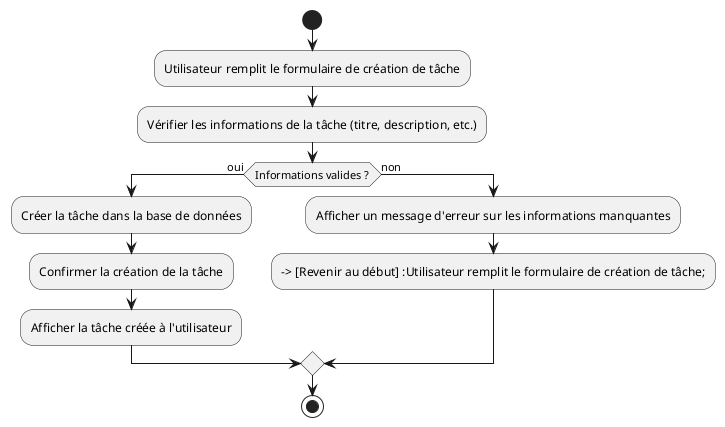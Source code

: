 @startuml
start
:Utilisateur remplit le formulaire de création de tâche;
:Vérifier les informations de la tâche (titre, description, etc.);
if (Informations valides ?) then (oui)
  :Créer la tâche dans la base de données;
  :Confirmer la création de la tâche;
  :Afficher la tâche créée à l'utilisateur;
else (non)
  :Afficher un message d'erreur sur les informations manquantes;
  --> [Revenir au début] :Utilisateur remplit le formulaire de création de tâche;
endif
stop
@enduml
